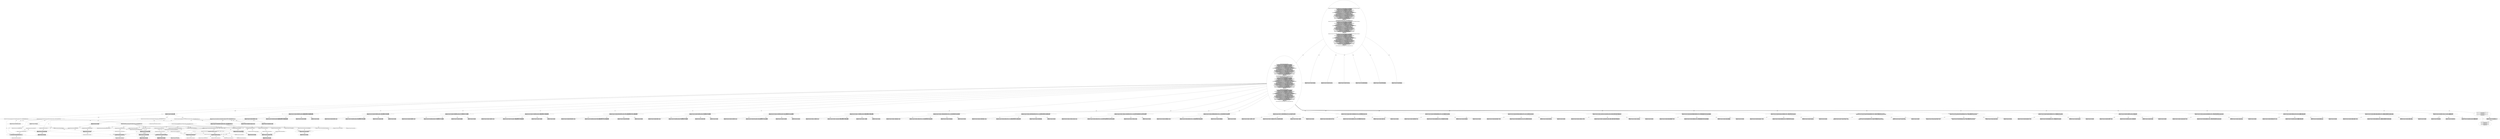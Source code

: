 digraph "Pattern" {
0 [label="Configuration#?,Properties,PrintStream#41:INSERT
Configuration#?,Properties,PrintStream#39:INSERT
Configuration#?,Properties,PrintStream#40:INSERT" shape=ellipse]
1 [label="Configuration#?,Properties,PrintStream#3:\{
    setParamPat(aProps.getProperty(PARAMETER_PATTERN_PROP, PARAMETER_PATTERN));
    setStaticPat(aProps.getProperty(STATIC_PATTERN_PROP, STATIC_PATTERN));
    setStaticFinalPat(aProps.getProperty(CONST_PATTERN_PROP, CONST_PATTERN));
    setMemberPat(aProps.getProperty(MEMBER_PATTERN_PROP, MEMBER_PATTERN));
    setPublicMemberPat(aProps.getProperty(PUBLIC_MEMBER_PATTERN_PROP, PUBLIC_MEMBER_PATTERN));
    setTypePat(aProps.getProperty(TYPE_PATTERN_PROP, TYPE_PATTERN));
    setLocalVarPat(aProps.getProperty(LOCAL_VAR_PATTERN_PROP, LOCAL_VAR_PATTERN));
    setMethodPat(aProps.getProperty(METHOD_PATTERN_PROP, METHOD_PATTERN));
    setMaxLineLength(getIntProperty(aProps, aLog, MAX_LINE_LENGTH_PROP, MAX_LINE_LENGTH));
    setMaxMethodLength(getIntProperty(aProps, aLog, MAX_METHOD_LENGTH_PROP, MAX_METHOD_LENGTH));
    setMaxConstructorLength(getIntProperty(aProps, aLog, MAX_CONSTRUCTOR_LENGTH_PROP, MAX_CONSTRUCTOR_LENGTH));
    setMaxFileLength(getIntProperty(aProps, aLog, MAX_FILE_LENGTH_PROP, MAX_FILE_LENGTH));
    setAllowTabs(getBooleanProperty(aProps, ALLOW_TABS_PROP, mAllowTabs));
    setAllowProtected(getBooleanProperty(aProps, ALLOW_PROTECTED_PROP, mAllowProtected));
    setAllowPackage(getBooleanProperty(aProps, ALLOW_PACKAGE_PROP, mAllowPackage));
    setAllowNoAuthor(getBooleanProperty(aProps, ALLOW_NO_AUTHOR_PROP, mAllowNoAuthor));
    setJavadocScope(Scope.getInstance(aProps.getProperty(JAVADOC_CHECKSCOPE_PROP, PRIVATE.getName())));
    setRequirePackageHtml(getBooleanProperty(aProps, REQUIRE_PACKAGE_HTML_PROP, mRequirePackageHtml));
    setIgnoreImports(getBooleanProperty(aProps, IGNORE_IMPORTS_PROP, mIgnoreImports));
    setIgnoreWhitespace(getBooleanProperty(aProps, IGNORE_WHITESPACE_PROP, mIgnoreWhitespace));
    setIgnoreCastWhitespace(getBooleanProperty(aProps, IGNORE_CAST_WHITESPACE_PROP, mIgnoreCastWhitespace));
    setIgnoreBraces(getBooleanProperty(aProps, IGNORE_BRACES_PROP, mIgnoreBraces));
    setCacheFile(aProps.getProperty(CACHE_FILE_PROP));
    setIgnoreImportLength(getBooleanProperty(aProps, IGNORE_IMPORT_LENGTH_PROP, mIgnoreImportLength));
    setHeaderIgnoreLines(aProps.getProperty(HEADER_IGNORE_LINE_PROP));
    setHeaderLinesRegexp(getBooleanProperty(aProps, HEADER_LINES_REGEXP_PROP, mHeaderLinesRegexp));
    final String fname = aProps.getProperty(HEADER_FILE_PROP);
    if (fname != null) \{
        setHeaderFile(fname);
    \}
    setLCurlyMethod(getLeftCurlyOptionProperty(aProps, LCURLY_METHOD_PROP, EOL, aLog));
    setLCurlyType(getLeftCurlyOptionProperty(aProps, LCURLY_TYPE_PROP, EOL, aLog));
\}
Configuration#?,Properties,PrintStream#3:\{
    setParamPat(aProps.getProperty(PARAMETER_PATTERN_PROP, PARAMETER_PATTERN));
    setStaticPat(aProps.getProperty(STATIC_PATTERN_PROP, STATIC_PATTERN));
    setStaticFinalPat(aProps.getProperty(CONST_PATTERN_PROP, CONST_PATTERN));
    setMemberPat(aProps.getProperty(MEMBER_PATTERN_PROP, MEMBER_PATTERN));
    setPublicMemberPat(aProps.getProperty(PUBLIC_MEMBER_PATTERN_PROP, PUBLIC_MEMBER_PATTERN));
    setTypePat(aProps.getProperty(TYPE_PATTERN_PROP, TYPE_PATTERN));
    setLocalVarPat(aProps.getProperty(LOCAL_VAR_PATTERN_PROP, LOCAL_VAR_PATTERN));
    setMethodPat(aProps.getProperty(METHOD_PATTERN_PROP, METHOD_PATTERN));
    setMaxLineLength(getIntProperty(aProps, aLog, MAX_LINE_LENGTH_PROP, MAX_LINE_LENGTH));
    setMaxMethodLength(getIntProperty(aProps, aLog, MAX_METHOD_LENGTH_PROP, MAX_METHOD_LENGTH));
    setMaxConstructorLength(getIntProperty(aProps, aLog, MAX_CONSTRUCTOR_LENGTH_PROP, MAX_CONSTRUCTOR_LENGTH));
    setMaxFileLength(getIntProperty(aProps, aLog, MAX_FILE_LENGTH_PROP, MAX_FILE_LENGTH));
    setAllowTabs(getBooleanProperty(aProps, ALLOW_TABS_PROP, mAllowTabs));
    setAllowProtected(getBooleanProperty(aProps, ALLOW_PROTECTED_PROP, mAllowProtected));
    setAllowPackage(getBooleanProperty(aProps, ALLOW_PACKAGE_PROP, mAllowPackage));
    setAllowNoAuthor(getBooleanProperty(aProps, ALLOW_NO_AUTHOR_PROP, mAllowNoAuthor));
    setJavadocScope(Scope.getInstance(aProps.getProperty(JAVADOC_CHECKSCOPE_PROP, PRIVATE.getName())));
    setRequirePackageHtml(getBooleanProperty(aProps, REQUIRE_PACKAGE_HTML_PROP, mRequirePackageHtml));
    setIgnoreImports(getBooleanProperty(aProps, IGNORE_IMPORTS_PROP, mIgnoreImports));
    setIgnoreWhitespace(getBooleanProperty(aProps, IGNORE_WHITESPACE_PROP, mIgnoreWhitespace));
    setIgnoreCastWhitespace(getBooleanProperty(aProps, IGNORE_CAST_WHITESPACE_PROP, mIgnoreCastWhitespace));
    setIgnoreBraces(getBooleanProperty(aProps, IGNORE_BRACES_PROP, mIgnoreBraces));
    setCacheFile(aProps.getProperty(CACHE_FILE_PROP));
    setIgnoreImportLength(getBooleanProperty(aProps, IGNORE_IMPORT_LENGTH_PROP, mIgnoreImportLength));
    setHeaderIgnoreLines(aProps.getProperty(HEADER_IGNORE_LINE_PROP));
    setHeaderLinesRegexp(getBooleanProperty(aProps, HEADER_LINES_REGEXP_PROP, mHeaderLinesRegexp));
    final String fname = aProps.getProperty(HEADER_FILE_PROP);
    if (fname != null) \{
        setHeaderFile(fname);
    \}
\}
Configuration#?,Properties,PrintStream#3:\{
    setParamPat(aProps.getProperty(PARAMETER_PATTERN_PROP, PARAMETER_PATTERN));
    setStaticPat(aProps.getProperty(STATIC_PATTERN_PROP, STATIC_PATTERN));
    setStaticFinalPat(aProps.getProperty(CONST_PATTERN_PROP, CONST_PATTERN));
    setMemberPat(aProps.getProperty(MEMBER_PATTERN_PROP, MEMBER_PATTERN));
    setPublicMemberPat(aProps.getProperty(PUBLIC_MEMBER_PATTERN_PROP, PUBLIC_MEMBER_PATTERN));
    setTypePat(aProps.getProperty(TYPE_PATTERN_PROP, TYPE_PATTERN));
    setLocalVarPat(aProps.getProperty(LOCAL_VAR_PATTERN_PROP, LOCAL_VAR_PATTERN));
    setMethodPat(aProps.getProperty(METHOD_PATTERN_PROP, METHOD_PATTERN));
    setMaxLineLength(getIntProperty(aProps, aLog, MAX_LINE_LENGTH_PROP, MAX_LINE_LENGTH));
    setMaxMethodLength(getIntProperty(aProps, aLog, MAX_METHOD_LENGTH_PROP, MAX_METHOD_LENGTH));
    setMaxConstructorLength(getIntProperty(aProps, aLog, MAX_CONSTRUCTOR_LENGTH_PROP, MAX_CONSTRUCTOR_LENGTH));
    setMaxFileLength(getIntProperty(aProps, aLog, MAX_FILE_LENGTH_PROP, MAX_FILE_LENGTH));
    setAllowTabs(getBooleanProperty(aProps, ALLOW_TABS_PROP, mAllowTabs));
    setAllowProtected(getBooleanProperty(aProps, ALLOW_PROTECTED_PROP, mAllowProtected));
    setAllowPackage(getBooleanProperty(aProps, ALLOW_PACKAGE_PROP, mAllowPackage));
    setAllowNoAuthor(getBooleanProperty(aProps, ALLOW_NO_AUTHOR_PROP, mAllowNoAuthor));
    setJavadocScope(Scope.getInstance(aProps.getProperty(JAVADOC_CHECKSCOPE_PROP, PRIVATE.getName())));
    setRequirePackageHtml(getBooleanProperty(aProps, REQUIRE_PACKAGE_HTML_PROP, mRequirePackageHtml));
    setIgnoreImports(getBooleanProperty(aProps, IGNORE_IMPORTS_PROP, mIgnoreImports));
    setIgnoreWhitespace(getBooleanProperty(aProps, IGNORE_WHITESPACE_PROP, mIgnoreWhitespace));
    setIgnoreCastWhitespace(getBooleanProperty(aProps, IGNORE_CAST_WHITESPACE_PROP, mIgnoreCastWhitespace));
    setIgnoreBraces(getBooleanProperty(aProps, IGNORE_BRACES_PROP, mIgnoreBraces));
    setCacheFile(aProps.getProperty(CACHE_FILE_PROP));
    setIgnoreImportLength(getBooleanProperty(aProps, IGNORE_IMPORT_LENGTH_PROP, mIgnoreImportLength));
    setHeaderIgnoreLines(aProps.getProperty(HEADER_IGNORE_LINE_PROP));
    setHeaderLinesRegexp(getBooleanProperty(aProps, HEADER_LINES_REGEXP_PROP, mHeaderLinesRegexp));
    final String fname = aProps.getProperty(HEADER_FILE_PROP);
    if (fname != null) \{
        setHeaderFile(fname);
    \}
    setLCurlyMethod(getLeftCurlyOptionProperty(aProps, LCURLY_METHOD_PROP, EOL, aLog));
\}" shape=ellipse]
2 [label="Configuration#?,Properties,PrintStream#2:public  Configuration(Properties aProps, PrintStream aLog) throws RESyntaxException, FileNotFoundException, IOException \{
    setParamPat(aProps.getProperty(PARAMETER_PATTERN_PROP, PARAMETER_PATTERN));
    setStaticPat(aProps.getProperty(STATIC_PATTERN_PROP, STATIC_PATTERN));
    setStaticFinalPat(aProps.getProperty(CONST_PATTERN_PROP, CONST_PATTERN));
    setMemberPat(aProps.getProperty(MEMBER_PATTERN_PROP, MEMBER_PATTERN));
    setPublicMemberPat(aProps.getProperty(PUBLIC_MEMBER_PATTERN_PROP, PUBLIC_MEMBER_PATTERN));
    setTypePat(aProps.getProperty(TYPE_PATTERN_PROP, TYPE_PATTERN));
    setLocalVarPat(aProps.getProperty(LOCAL_VAR_PATTERN_PROP, LOCAL_VAR_PATTERN));
    setMethodPat(aProps.getProperty(METHOD_PATTERN_PROP, METHOD_PATTERN));
    setMaxLineLength(getIntProperty(aProps, aLog, MAX_LINE_LENGTH_PROP, MAX_LINE_LENGTH));
    setMaxMethodLength(getIntProperty(aProps, aLog, MAX_METHOD_LENGTH_PROP, MAX_METHOD_LENGTH));
    setMaxConstructorLength(getIntProperty(aProps, aLog, MAX_CONSTRUCTOR_LENGTH_PROP, MAX_CONSTRUCTOR_LENGTH));
    setMaxFileLength(getIntProperty(aProps, aLog, MAX_FILE_LENGTH_PROP, MAX_FILE_LENGTH));
    setAllowTabs(getBooleanProperty(aProps, ALLOW_TABS_PROP, mAllowTabs));
    setAllowProtected(getBooleanProperty(aProps, ALLOW_PROTECTED_PROP, mAllowProtected));
    setAllowPackage(getBooleanProperty(aProps, ALLOW_PACKAGE_PROP, mAllowPackage));
    setAllowNoAuthor(getBooleanProperty(aProps, ALLOW_NO_AUTHOR_PROP, mAllowNoAuthor));
    setJavadocScope(Scope.getInstance(aProps.getProperty(JAVADOC_CHECKSCOPE_PROP, PRIVATE.getName())));
    setRequirePackageHtml(getBooleanProperty(aProps, REQUIRE_PACKAGE_HTML_PROP, mRequirePackageHtml));
    setIgnoreImports(getBooleanProperty(aProps, IGNORE_IMPORTS_PROP, mIgnoreImports));
    setIgnoreWhitespace(getBooleanProperty(aProps, IGNORE_WHITESPACE_PROP, mIgnoreWhitespace));
    setIgnoreCastWhitespace(getBooleanProperty(aProps, IGNORE_CAST_WHITESPACE_PROP, mIgnoreCastWhitespace));
    setIgnoreBraces(getBooleanProperty(aProps, IGNORE_BRACES_PROP, mIgnoreBraces));
    setCacheFile(aProps.getProperty(CACHE_FILE_PROP));
    setIgnoreImportLength(getBooleanProperty(aProps, IGNORE_IMPORT_LENGTH_PROP, mIgnoreImportLength));
    setHeaderIgnoreLines(aProps.getProperty(HEADER_IGNORE_LINE_PROP));
    setHeaderLinesRegexp(getBooleanProperty(aProps, HEADER_LINES_REGEXP_PROP, mHeaderLinesRegexp));
    final String fname = aProps.getProperty(HEADER_FILE_PROP);
    if (fname != null) \{
        setHeaderFile(fname);
    \}
    setLCurlyMethod(getLeftCurlyOptionProperty(aProps, LCURLY_METHOD_PROP, EOL, aLog));
    setLCurlyType(getLeftCurlyOptionProperty(aProps, LCURLY_TYPE_PROP, EOL, aLog));
\}
Configuration#?,Properties,PrintStream#2:public  Configuration(Properties aProps, PrintStream aLog) throws RESyntaxException, FileNotFoundException, IOException \{
    setParamPat(aProps.getProperty(PARAMETER_PATTERN_PROP, PARAMETER_PATTERN));
    setStaticPat(aProps.getProperty(STATIC_PATTERN_PROP, STATIC_PATTERN));
    setStaticFinalPat(aProps.getProperty(CONST_PATTERN_PROP, CONST_PATTERN));
    setMemberPat(aProps.getProperty(MEMBER_PATTERN_PROP, MEMBER_PATTERN));
    setPublicMemberPat(aProps.getProperty(PUBLIC_MEMBER_PATTERN_PROP, PUBLIC_MEMBER_PATTERN));
    setTypePat(aProps.getProperty(TYPE_PATTERN_PROP, TYPE_PATTERN));
    setLocalVarPat(aProps.getProperty(LOCAL_VAR_PATTERN_PROP, LOCAL_VAR_PATTERN));
    setMethodPat(aProps.getProperty(METHOD_PATTERN_PROP, METHOD_PATTERN));
    setMaxLineLength(getIntProperty(aProps, aLog, MAX_LINE_LENGTH_PROP, MAX_LINE_LENGTH));
    setMaxMethodLength(getIntProperty(aProps, aLog, MAX_METHOD_LENGTH_PROP, MAX_METHOD_LENGTH));
    setMaxConstructorLength(getIntProperty(aProps, aLog, MAX_CONSTRUCTOR_LENGTH_PROP, MAX_CONSTRUCTOR_LENGTH));
    setMaxFileLength(getIntProperty(aProps, aLog, MAX_FILE_LENGTH_PROP, MAX_FILE_LENGTH));
    setAllowTabs(getBooleanProperty(aProps, ALLOW_TABS_PROP, mAllowTabs));
    setAllowProtected(getBooleanProperty(aProps, ALLOW_PROTECTED_PROP, mAllowProtected));
    setAllowPackage(getBooleanProperty(aProps, ALLOW_PACKAGE_PROP, mAllowPackage));
    setAllowNoAuthor(getBooleanProperty(aProps, ALLOW_NO_AUTHOR_PROP, mAllowNoAuthor));
    setJavadocScope(Scope.getInstance(aProps.getProperty(JAVADOC_CHECKSCOPE_PROP, PRIVATE.getName())));
    setRequirePackageHtml(getBooleanProperty(aProps, REQUIRE_PACKAGE_HTML_PROP, mRequirePackageHtml));
    setIgnoreImports(getBooleanProperty(aProps, IGNORE_IMPORTS_PROP, mIgnoreImports));
    setIgnoreWhitespace(getBooleanProperty(aProps, IGNORE_WHITESPACE_PROP, mIgnoreWhitespace));
    setIgnoreCastWhitespace(getBooleanProperty(aProps, IGNORE_CAST_WHITESPACE_PROP, mIgnoreCastWhitespace));
    setIgnoreBraces(getBooleanProperty(aProps, IGNORE_BRACES_PROP, mIgnoreBraces));
    setCacheFile(aProps.getProperty(CACHE_FILE_PROP));
    setIgnoreImportLength(getBooleanProperty(aProps, IGNORE_IMPORT_LENGTH_PROP, mIgnoreImportLength));
    setHeaderIgnoreLines(aProps.getProperty(HEADER_IGNORE_LINE_PROP));
    setHeaderLinesRegexp(getBooleanProperty(aProps, HEADER_LINES_REGEXP_PROP, mHeaderLinesRegexp));
    final String fname = aProps.getProperty(HEADER_FILE_PROP);
    if (fname != null) \{
        setHeaderFile(fname);
    \}
\}
Configuration#?,Properties,PrintStream#2:public  Configuration(Properties aProps, PrintStream aLog) throws RESyntaxException, FileNotFoundException, IOException \{
    setParamPat(aProps.getProperty(PARAMETER_PATTERN_PROP, PARAMETER_PATTERN));
    setStaticPat(aProps.getProperty(STATIC_PATTERN_PROP, STATIC_PATTERN));
    setStaticFinalPat(aProps.getProperty(CONST_PATTERN_PROP, CONST_PATTERN));
    setMemberPat(aProps.getProperty(MEMBER_PATTERN_PROP, MEMBER_PATTERN));
    setPublicMemberPat(aProps.getProperty(PUBLIC_MEMBER_PATTERN_PROP, PUBLIC_MEMBER_PATTERN));
    setTypePat(aProps.getProperty(TYPE_PATTERN_PROP, TYPE_PATTERN));
    setLocalVarPat(aProps.getProperty(LOCAL_VAR_PATTERN_PROP, LOCAL_VAR_PATTERN));
    setMethodPat(aProps.getProperty(METHOD_PATTERN_PROP, METHOD_PATTERN));
    setMaxLineLength(getIntProperty(aProps, aLog, MAX_LINE_LENGTH_PROP, MAX_LINE_LENGTH));
    setMaxMethodLength(getIntProperty(aProps, aLog, MAX_METHOD_LENGTH_PROP, MAX_METHOD_LENGTH));
    setMaxConstructorLength(getIntProperty(aProps, aLog, MAX_CONSTRUCTOR_LENGTH_PROP, MAX_CONSTRUCTOR_LENGTH));
    setMaxFileLength(getIntProperty(aProps, aLog, MAX_FILE_LENGTH_PROP, MAX_FILE_LENGTH));
    setAllowTabs(getBooleanProperty(aProps, ALLOW_TABS_PROP, mAllowTabs));
    setAllowProtected(getBooleanProperty(aProps, ALLOW_PROTECTED_PROP, mAllowProtected));
    setAllowPackage(getBooleanProperty(aProps, ALLOW_PACKAGE_PROP, mAllowPackage));
    setAllowNoAuthor(getBooleanProperty(aProps, ALLOW_NO_AUTHOR_PROP, mAllowNoAuthor));
    setJavadocScope(Scope.getInstance(aProps.getProperty(JAVADOC_CHECKSCOPE_PROP, PRIVATE.getName())));
    setRequirePackageHtml(getBooleanProperty(aProps, REQUIRE_PACKAGE_HTML_PROP, mRequirePackageHtml));
    setIgnoreImports(getBooleanProperty(aProps, IGNORE_IMPORTS_PROP, mIgnoreImports));
    setIgnoreWhitespace(getBooleanProperty(aProps, IGNORE_WHITESPACE_PROP, mIgnoreWhitespace));
    setIgnoreCastWhitespace(getBooleanProperty(aProps, IGNORE_CAST_WHITESPACE_PROP, mIgnoreCastWhitespace));
    setIgnoreBraces(getBooleanProperty(aProps, IGNORE_BRACES_PROP, mIgnoreBraces));
    setCacheFile(aProps.getProperty(CACHE_FILE_PROP));
    setIgnoreImportLength(getBooleanProperty(aProps, IGNORE_IMPORT_LENGTH_PROP, mIgnoreImportLength));
    setHeaderIgnoreLines(aProps.getProperty(HEADER_IGNORE_LINE_PROP));
    setHeaderLinesRegexp(getBooleanProperty(aProps, HEADER_LINES_REGEXP_PROP, mHeaderLinesRegexp));
    final String fname = aProps.getProperty(HEADER_FILE_PROP);
    if (fname != null) \{
        setHeaderFile(fname);
    \}
    setLCurlyMethod(getLeftCurlyOptionProperty(aProps, LCURLY_METHOD_PROP, EOL, aLog));
\}" shape=ellipse]
3 [label="Configuration#?,Properties,PrintStream#2:Configuration
Configuration#?,Properties,PrintStream#2:Configuration
Configuration#?,Properties,PrintStream#2:Configuration" shape=ellipse]
4 [label="Configuration#?,Properties,PrintStream#2:Properties aProps
Configuration#?,Properties,PrintStream#2:Properties aProps
Configuration#?,Properties,PrintStream#2:Properties aProps" shape=ellipse]
5 [label="Configuration#?,Properties,PrintStream#2:PrintStream aLog
Configuration#?,Properties,PrintStream#2:PrintStream aLog
Configuration#?,Properties,PrintStream#2:PrintStream aLog" shape=ellipse]
6 [label="Configuration#?,Properties,PrintStream#3:RESyntaxException
Configuration#?,Properties,PrintStream#3:RESyntaxException
Configuration#?,Properties,PrintStream#3:RESyntaxException" shape=ellipse]
7 [label="Configuration#?,Properties,PrintStream#3:FileNotFoundException
Configuration#?,Properties,PrintStream#3:FileNotFoundException
Configuration#?,Properties,PrintStream#3:FileNotFoundException" shape=ellipse]
8 [label="Configuration#?,Properties,PrintStream#3:IOException
Configuration#?,Properties,PrintStream#3:IOException
Configuration#?,Properties,PrintStream#3:IOException" shape=ellipse]
9 [label="Configuration#?,Properties,PrintStream#4:setParamPat(aProps.getProperty(PARAMETER_PATTERN_PROP, PARAMETER_PATTERN))
Configuration#?,Properties,PrintStream#4:setParamPat(aProps.getProperty(PARAMETER_PATTERN_PROP, PARAMETER_PATTERN))
Configuration#?,Properties,PrintStream#4:setParamPat(aProps.getProperty(PARAMETER_PATTERN_PROP, PARAMETER_PATTERN))" shape=ellipse]
10 [label="Configuration#?,Properties,PrintStream#4:setParamPat
Configuration#?,Properties,PrintStream#4:setParamPat
Configuration#?,Properties,PrintStream#4:setParamPat" shape=ellipse]
11 [label="Configuration#?,Properties,PrintStream#4:
Configuration#?,Properties,PrintStream#4:
Configuration#?,Properties,PrintStream#4:" shape=ellipse]
12 [label="Configuration#?,Properties,PrintStream#4:setParamPat(<unknown>)
Configuration#?,Properties,PrintStream#4:setParamPat(<unknown>)
Configuration#?,Properties,PrintStream#4:setParamPat(<unknown>)" shape=ellipse]
13 [label="Configuration#?,Properties,PrintStream#4:aProps.getProperty(PARAMETER_PATTERN_PROP, PARAMETER_PATTERN)
Configuration#?,Properties,PrintStream#4:aProps.getProperty(PARAMETER_PATTERN_PROP, PARAMETER_PATTERN)
Configuration#?,Properties,PrintStream#4:aProps.getProperty(PARAMETER_PATTERN_PROP, PARAMETER_PATTERN)" shape=ellipse]
14 [label="Configuration#?,Properties,PrintStream#5:setStaticPat(aProps.getProperty(STATIC_PATTERN_PROP, STATIC_PATTERN))
Configuration#?,Properties,PrintStream#5:setStaticPat(aProps.getProperty(STATIC_PATTERN_PROP, STATIC_PATTERN))
Configuration#?,Properties,PrintStream#5:setStaticPat(aProps.getProperty(STATIC_PATTERN_PROP, STATIC_PATTERN))" shape=ellipse]
15 [label="Configuration#?,Properties,PrintStream#5:setStaticPat
Configuration#?,Properties,PrintStream#5:setStaticPat
Configuration#?,Properties,PrintStream#5:setStaticPat" shape=ellipse]
16 [label="Configuration#?,Properties,PrintStream#5:
Configuration#?,Properties,PrintStream#5:
Configuration#?,Properties,PrintStream#5:" shape=ellipse]
17 [label="Configuration#?,Properties,PrintStream#5:setStaticPat(<unknown>)
Configuration#?,Properties,PrintStream#5:setStaticPat(<unknown>)
Configuration#?,Properties,PrintStream#5:setStaticPat(<unknown>)" shape=ellipse]
18 [label="Configuration#?,Properties,PrintStream#5:aProps.getProperty(STATIC_PATTERN_PROP, STATIC_PATTERN)
Configuration#?,Properties,PrintStream#5:aProps.getProperty(STATIC_PATTERN_PROP, STATIC_PATTERN)
Configuration#?,Properties,PrintStream#5:aProps.getProperty(STATIC_PATTERN_PROP, STATIC_PATTERN)" shape=ellipse]
19 [label="Configuration#?,Properties,PrintStream#6:setStaticFinalPat(aProps.getProperty(CONST_PATTERN_PROP, CONST_PATTERN))
Configuration#?,Properties,PrintStream#6:setStaticFinalPat(aProps.getProperty(CONST_PATTERN_PROP, CONST_PATTERN))
Configuration#?,Properties,PrintStream#6:setStaticFinalPat(aProps.getProperty(CONST_PATTERN_PROP, CONST_PATTERN))" shape=ellipse]
20 [label="Configuration#?,Properties,PrintStream#6:setStaticFinalPat
Configuration#?,Properties,PrintStream#6:setStaticFinalPat
Configuration#?,Properties,PrintStream#6:setStaticFinalPat" shape=ellipse]
21 [label="Configuration#?,Properties,PrintStream#6:
Configuration#?,Properties,PrintStream#6:
Configuration#?,Properties,PrintStream#6:" shape=ellipse]
22 [label="Configuration#?,Properties,PrintStream#6:setStaticFinalPat(<unknown>)
Configuration#?,Properties,PrintStream#6:setStaticFinalPat(<unknown>)
Configuration#?,Properties,PrintStream#6:setStaticFinalPat(<unknown>)" shape=ellipse]
23 [label="Configuration#?,Properties,PrintStream#6:aProps.getProperty(CONST_PATTERN_PROP, CONST_PATTERN)
Configuration#?,Properties,PrintStream#6:aProps.getProperty(CONST_PATTERN_PROP, CONST_PATTERN)
Configuration#?,Properties,PrintStream#6:aProps.getProperty(CONST_PATTERN_PROP, CONST_PATTERN)" shape=ellipse]
24 [label="Configuration#?,Properties,PrintStream#7:setMemberPat(aProps.getProperty(MEMBER_PATTERN_PROP, MEMBER_PATTERN))
Configuration#?,Properties,PrintStream#7:setMemberPat(aProps.getProperty(MEMBER_PATTERN_PROP, MEMBER_PATTERN))
Configuration#?,Properties,PrintStream#7:setMemberPat(aProps.getProperty(MEMBER_PATTERN_PROP, MEMBER_PATTERN))" shape=ellipse]
25 [label="Configuration#?,Properties,PrintStream#7:setMemberPat
Configuration#?,Properties,PrintStream#7:setMemberPat
Configuration#?,Properties,PrintStream#7:setMemberPat" shape=ellipse]
26 [label="Configuration#?,Properties,PrintStream#7:
Configuration#?,Properties,PrintStream#7:
Configuration#?,Properties,PrintStream#7:" shape=ellipse]
27 [label="Configuration#?,Properties,PrintStream#7:setMemberPat(<unknown>)
Configuration#?,Properties,PrintStream#7:setMemberPat(<unknown>)
Configuration#?,Properties,PrintStream#7:setMemberPat(<unknown>)" shape=ellipse]
28 [label="Configuration#?,Properties,PrintStream#7:aProps.getProperty(MEMBER_PATTERN_PROP, MEMBER_PATTERN)
Configuration#?,Properties,PrintStream#7:aProps.getProperty(MEMBER_PATTERN_PROP, MEMBER_PATTERN)
Configuration#?,Properties,PrintStream#7:aProps.getProperty(MEMBER_PATTERN_PROP, MEMBER_PATTERN)" shape=ellipse]
29 [label="Configuration#?,Properties,PrintStream#8:setPublicMemberPat(aProps.getProperty(PUBLIC_MEMBER_PATTERN_PROP, PUBLIC_MEMBER_PATTERN))
Configuration#?,Properties,PrintStream#8:setPublicMemberPat(aProps.getProperty(PUBLIC_MEMBER_PATTERN_PROP, PUBLIC_MEMBER_PATTERN))
Configuration#?,Properties,PrintStream#8:setPublicMemberPat(aProps.getProperty(PUBLIC_MEMBER_PATTERN_PROP, PUBLIC_MEMBER_PATTERN))" shape=ellipse]
30 [label="Configuration#?,Properties,PrintStream#8:setPublicMemberPat
Configuration#?,Properties,PrintStream#8:setPublicMemberPat
Configuration#?,Properties,PrintStream#8:setPublicMemberPat" shape=ellipse]
31 [label="Configuration#?,Properties,PrintStream#8:
Configuration#?,Properties,PrintStream#8:
Configuration#?,Properties,PrintStream#8:" shape=ellipse]
32 [label="Configuration#?,Properties,PrintStream#8:setPublicMemberPat(<unknown>)
Configuration#?,Properties,PrintStream#8:setPublicMemberPat(<unknown>)
Configuration#?,Properties,PrintStream#8:setPublicMemberPat(<unknown>)" shape=ellipse]
33 [label="Configuration#?,Properties,PrintStream#8:aProps.getProperty(PUBLIC_MEMBER_PATTERN_PROP, PUBLIC_MEMBER_PATTERN)
Configuration#?,Properties,PrintStream#8:aProps.getProperty(PUBLIC_MEMBER_PATTERN_PROP, PUBLIC_MEMBER_PATTERN)
Configuration#?,Properties,PrintStream#8:aProps.getProperty(PUBLIC_MEMBER_PATTERN_PROP, PUBLIC_MEMBER_PATTERN)" shape=ellipse]
34 [label="Configuration#?,Properties,PrintStream#9:setTypePat(aProps.getProperty(TYPE_PATTERN_PROP, TYPE_PATTERN))
Configuration#?,Properties,PrintStream#9:setTypePat(aProps.getProperty(TYPE_PATTERN_PROP, TYPE_PATTERN))
Configuration#?,Properties,PrintStream#9:setTypePat(aProps.getProperty(TYPE_PATTERN_PROP, TYPE_PATTERN))" shape=ellipse]
35 [label="Configuration#?,Properties,PrintStream#9:setTypePat
Configuration#?,Properties,PrintStream#9:setTypePat
Configuration#?,Properties,PrintStream#9:setTypePat" shape=ellipse]
36 [label="Configuration#?,Properties,PrintStream#9:
Configuration#?,Properties,PrintStream#9:
Configuration#?,Properties,PrintStream#9:" shape=ellipse]
37 [label="Configuration#?,Properties,PrintStream#9:setTypePat(<unknown>)
Configuration#?,Properties,PrintStream#9:setTypePat(<unknown>)
Configuration#?,Properties,PrintStream#9:setTypePat(<unknown>)" shape=ellipse]
38 [label="Configuration#?,Properties,PrintStream#9:aProps.getProperty(TYPE_PATTERN_PROP, TYPE_PATTERN)
Configuration#?,Properties,PrintStream#9:aProps.getProperty(TYPE_PATTERN_PROP, TYPE_PATTERN)
Configuration#?,Properties,PrintStream#9:aProps.getProperty(TYPE_PATTERN_PROP, TYPE_PATTERN)" shape=ellipse]
39 [label="Configuration#?,Properties,PrintStream#10:setLocalVarPat(aProps.getProperty(LOCAL_VAR_PATTERN_PROP, LOCAL_VAR_PATTERN))
Configuration#?,Properties,PrintStream#10:setLocalVarPat(aProps.getProperty(LOCAL_VAR_PATTERN_PROP, LOCAL_VAR_PATTERN))
Configuration#?,Properties,PrintStream#10:setLocalVarPat(aProps.getProperty(LOCAL_VAR_PATTERN_PROP, LOCAL_VAR_PATTERN))" shape=ellipse]
40 [label="Configuration#?,Properties,PrintStream#10:setLocalVarPat
Configuration#?,Properties,PrintStream#10:setLocalVarPat
Configuration#?,Properties,PrintStream#10:setLocalVarPat" shape=ellipse]
41 [label="Configuration#?,Properties,PrintStream#10:
Configuration#?,Properties,PrintStream#10:
Configuration#?,Properties,PrintStream#10:" shape=ellipse]
42 [label="Configuration#?,Properties,PrintStream#10:setLocalVarPat(<unknown>)
Configuration#?,Properties,PrintStream#10:setLocalVarPat(<unknown>)
Configuration#?,Properties,PrintStream#10:setLocalVarPat(<unknown>)" shape=ellipse]
43 [label="Configuration#?,Properties,PrintStream#10:aProps.getProperty(LOCAL_VAR_PATTERN_PROP, LOCAL_VAR_PATTERN)
Configuration#?,Properties,PrintStream#10:aProps.getProperty(LOCAL_VAR_PATTERN_PROP, LOCAL_VAR_PATTERN)
Configuration#?,Properties,PrintStream#10:aProps.getProperty(LOCAL_VAR_PATTERN_PROP, LOCAL_VAR_PATTERN)" shape=ellipse]
44 [label="Configuration#?,Properties,PrintStream#11:setMethodPat(aProps.getProperty(METHOD_PATTERN_PROP, METHOD_PATTERN))
Configuration#?,Properties,PrintStream#11:setMethodPat(aProps.getProperty(METHOD_PATTERN_PROP, METHOD_PATTERN))
Configuration#?,Properties,PrintStream#11:setMethodPat(aProps.getProperty(METHOD_PATTERN_PROP, METHOD_PATTERN))" shape=ellipse]
45 [label="Configuration#?,Properties,PrintStream#11:setMethodPat
Configuration#?,Properties,PrintStream#11:setMethodPat
Configuration#?,Properties,PrintStream#11:setMethodPat" shape=ellipse]
46 [label="Configuration#?,Properties,PrintStream#11:
Configuration#?,Properties,PrintStream#11:
Configuration#?,Properties,PrintStream#11:" shape=ellipse]
47 [label="Configuration#?,Properties,PrintStream#11:setMethodPat(<unknown>)
Configuration#?,Properties,PrintStream#11:setMethodPat(<unknown>)
Configuration#?,Properties,PrintStream#11:setMethodPat(<unknown>)" shape=ellipse]
48 [label="Configuration#?,Properties,PrintStream#11:aProps.getProperty(METHOD_PATTERN_PROP, METHOD_PATTERN)
Configuration#?,Properties,PrintStream#11:aProps.getProperty(METHOD_PATTERN_PROP, METHOD_PATTERN)
Configuration#?,Properties,PrintStream#11:aProps.getProperty(METHOD_PATTERN_PROP, METHOD_PATTERN)" shape=ellipse]
49 [label="Configuration#?,Properties,PrintStream#12:setMaxLineLength(getIntProperty(aProps, aLog, MAX_LINE_LENGTH_PROP, MAX_LINE_LENGTH))
Configuration#?,Properties,PrintStream#12:setMaxLineLength(getIntProperty(aProps, aLog, MAX_LINE_LENGTH_PROP, MAX_LINE_LENGTH))
Configuration#?,Properties,PrintStream#12:setMaxLineLength(getIntProperty(aProps, aLog, MAX_LINE_LENGTH_PROP, MAX_LINE_LENGTH))" shape=ellipse]
50 [label="Configuration#?,Properties,PrintStream#12:setMaxLineLength
Configuration#?,Properties,PrintStream#12:setMaxLineLength
Configuration#?,Properties,PrintStream#12:setMaxLineLength" shape=ellipse]
51 [label="Configuration#?,Properties,PrintStream#12:
Configuration#?,Properties,PrintStream#12:
Configuration#?,Properties,PrintStream#12:" shape=ellipse]
52 [label="Configuration#?,Properties,PrintStream#12:setMaxLineLength(<unknown>)
Configuration#?,Properties,PrintStream#12:setMaxLineLength(<unknown>)
Configuration#?,Properties,PrintStream#12:setMaxLineLength(<unknown>)" shape=ellipse]
53 [label="Configuration#?,Properties,PrintStream#12:getIntProperty(aProps, aLog, MAX_LINE_LENGTH_PROP, MAX_LINE_LENGTH)
Configuration#?,Properties,PrintStream#12:getIntProperty(aProps, aLog, MAX_LINE_LENGTH_PROP, MAX_LINE_LENGTH)
Configuration#?,Properties,PrintStream#12:getIntProperty(aProps, aLog, MAX_LINE_LENGTH_PROP, MAX_LINE_LENGTH)" shape=ellipse]
54 [label="Configuration#?,Properties,PrintStream#13:setMaxMethodLength(getIntProperty(aProps, aLog, MAX_METHOD_LENGTH_PROP, MAX_METHOD_LENGTH))
Configuration#?,Properties,PrintStream#13:setMaxMethodLength(getIntProperty(aProps, aLog, MAX_METHOD_LENGTH_PROP, MAX_METHOD_LENGTH))
Configuration#?,Properties,PrintStream#13:setMaxMethodLength(getIntProperty(aProps, aLog, MAX_METHOD_LENGTH_PROP, MAX_METHOD_LENGTH))" shape=ellipse]
55 [label="Configuration#?,Properties,PrintStream#13:setMaxMethodLength
Configuration#?,Properties,PrintStream#13:setMaxMethodLength
Configuration#?,Properties,PrintStream#13:setMaxMethodLength" shape=ellipse]
56 [label="Configuration#?,Properties,PrintStream#13:
Configuration#?,Properties,PrintStream#13:
Configuration#?,Properties,PrintStream#13:" shape=ellipse]
57 [label="Configuration#?,Properties,PrintStream#13:setMaxMethodLength(<unknown>)
Configuration#?,Properties,PrintStream#13:setMaxMethodLength(<unknown>)
Configuration#?,Properties,PrintStream#13:setMaxMethodLength(<unknown>)" shape=ellipse]
58 [label="Configuration#?,Properties,PrintStream#13:getIntProperty(aProps, aLog, MAX_METHOD_LENGTH_PROP, MAX_METHOD_LENGTH)
Configuration#?,Properties,PrintStream#13:getIntProperty(aProps, aLog, MAX_METHOD_LENGTH_PROP, MAX_METHOD_LENGTH)
Configuration#?,Properties,PrintStream#13:getIntProperty(aProps, aLog, MAX_METHOD_LENGTH_PROP, MAX_METHOD_LENGTH)" shape=ellipse]
59 [label="Configuration#?,Properties,PrintStream#14:setMaxConstructorLength(getIntProperty(aProps, aLog, MAX_CONSTRUCTOR_LENGTH_PROP, MAX_CONSTRUCTOR_LENGTH))
Configuration#?,Properties,PrintStream#14:setMaxConstructorLength(getIntProperty(aProps, aLog, MAX_CONSTRUCTOR_LENGTH_PROP, MAX_CONSTRUCTOR_LENGTH))
Configuration#?,Properties,PrintStream#14:setMaxConstructorLength(getIntProperty(aProps, aLog, MAX_CONSTRUCTOR_LENGTH_PROP, MAX_CONSTRUCTOR_LENGTH))" shape=ellipse]
60 [label="Configuration#?,Properties,PrintStream#14:setMaxConstructorLength
Configuration#?,Properties,PrintStream#14:setMaxConstructorLength
Configuration#?,Properties,PrintStream#14:setMaxConstructorLength" shape=ellipse]
61 [label="Configuration#?,Properties,PrintStream#14:
Configuration#?,Properties,PrintStream#14:
Configuration#?,Properties,PrintStream#14:" shape=ellipse]
62 [label="Configuration#?,Properties,PrintStream#14:setMaxConstructorLength(<unknown>)
Configuration#?,Properties,PrintStream#14:setMaxConstructorLength(<unknown>)
Configuration#?,Properties,PrintStream#14:setMaxConstructorLength(<unknown>)" shape=ellipse]
63 [label="Configuration#?,Properties,PrintStream#15:getIntProperty(aProps, aLog, MAX_CONSTRUCTOR_LENGTH_PROP, MAX_CONSTRUCTOR_LENGTH)
Configuration#?,Properties,PrintStream#15:getIntProperty(aProps, aLog, MAX_CONSTRUCTOR_LENGTH_PROP, MAX_CONSTRUCTOR_LENGTH)
Configuration#?,Properties,PrintStream#15:getIntProperty(aProps, aLog, MAX_CONSTRUCTOR_LENGTH_PROP, MAX_CONSTRUCTOR_LENGTH)" shape=ellipse]
64 [label="Configuration#?,Properties,PrintStream#16:setMaxFileLength(getIntProperty(aProps, aLog, MAX_FILE_LENGTH_PROP, MAX_FILE_LENGTH))
Configuration#?,Properties,PrintStream#16:setMaxFileLength(getIntProperty(aProps, aLog, MAX_FILE_LENGTH_PROP, MAX_FILE_LENGTH))
Configuration#?,Properties,PrintStream#16:setMaxFileLength(getIntProperty(aProps, aLog, MAX_FILE_LENGTH_PROP, MAX_FILE_LENGTH))" shape=ellipse]
65 [label="Configuration#?,Properties,PrintStream#16:setMaxFileLength
Configuration#?,Properties,PrintStream#16:setMaxFileLength
Configuration#?,Properties,PrintStream#16:setMaxFileLength" shape=ellipse]
66 [label="Configuration#?,Properties,PrintStream#16:
Configuration#?,Properties,PrintStream#16:
Configuration#?,Properties,PrintStream#16:" shape=ellipse]
67 [label="Configuration#?,Properties,PrintStream#16:setMaxFileLength(<unknown>)
Configuration#?,Properties,PrintStream#16:setMaxFileLength(<unknown>)
Configuration#?,Properties,PrintStream#16:setMaxFileLength(<unknown>)" shape=ellipse]
68 [label="Configuration#?,Properties,PrintStream#16:getIntProperty(aProps, aLog, MAX_FILE_LENGTH_PROP, MAX_FILE_LENGTH)
Configuration#?,Properties,PrintStream#16:getIntProperty(aProps, aLog, MAX_FILE_LENGTH_PROP, MAX_FILE_LENGTH)
Configuration#?,Properties,PrintStream#16:getIntProperty(aProps, aLog, MAX_FILE_LENGTH_PROP, MAX_FILE_LENGTH)" shape=ellipse]
69 [label="Configuration#?,Properties,PrintStream#17:setAllowTabs(getBooleanProperty(aProps, ALLOW_TABS_PROP, mAllowTabs))
Configuration#?,Properties,PrintStream#17:setAllowTabs(getBooleanProperty(aProps, ALLOW_TABS_PROP, mAllowTabs))
Configuration#?,Properties,PrintStream#17:setAllowTabs(getBooleanProperty(aProps, ALLOW_TABS_PROP, mAllowTabs))" shape=ellipse]
70 [label="Configuration#?,Properties,PrintStream#17:setAllowTabs
Configuration#?,Properties,PrintStream#17:setAllowTabs
Configuration#?,Properties,PrintStream#17:setAllowTabs" shape=ellipse]
71 [label="Configuration#?,Properties,PrintStream#17:
Configuration#?,Properties,PrintStream#17:
Configuration#?,Properties,PrintStream#17:" shape=ellipse]
72 [label="Configuration#?,Properties,PrintStream#17:setAllowTabs(<unknown>)
Configuration#?,Properties,PrintStream#17:setAllowTabs(<unknown>)
Configuration#?,Properties,PrintStream#17:setAllowTabs(<unknown>)" shape=ellipse]
73 [label="Configuration#?,Properties,PrintStream#17:getBooleanProperty(aProps, ALLOW_TABS_PROP, mAllowTabs)
Configuration#?,Properties,PrintStream#17:getBooleanProperty(aProps, ALLOW_TABS_PROP, mAllowTabs)
Configuration#?,Properties,PrintStream#17:getBooleanProperty(aProps, ALLOW_TABS_PROP, mAllowTabs)" shape=ellipse]
74 [label="Configuration#?,Properties,PrintStream#18:setAllowProtected(getBooleanProperty(aProps, ALLOW_PROTECTED_PROP, mAllowProtected))
Configuration#?,Properties,PrintStream#18:setAllowProtected(getBooleanProperty(aProps, ALLOW_PROTECTED_PROP, mAllowProtected))
Configuration#?,Properties,PrintStream#18:setAllowProtected(getBooleanProperty(aProps, ALLOW_PROTECTED_PROP, mAllowProtected))" shape=ellipse]
75 [label="Configuration#?,Properties,PrintStream#18:setAllowProtected
Configuration#?,Properties,PrintStream#18:setAllowProtected
Configuration#?,Properties,PrintStream#18:setAllowProtected" shape=ellipse]
76 [label="Configuration#?,Properties,PrintStream#18:
Configuration#?,Properties,PrintStream#18:
Configuration#?,Properties,PrintStream#18:" shape=ellipse]
77 [label="Configuration#?,Properties,PrintStream#18:setAllowProtected(<unknown>)
Configuration#?,Properties,PrintStream#18:setAllowProtected(<unknown>)
Configuration#?,Properties,PrintStream#18:setAllowProtected(<unknown>)" shape=ellipse]
78 [label="Configuration#?,Properties,PrintStream#18:getBooleanProperty(aProps, ALLOW_PROTECTED_PROP, mAllowProtected)
Configuration#?,Properties,PrintStream#18:getBooleanProperty(aProps, ALLOW_PROTECTED_PROP, mAllowProtected)
Configuration#?,Properties,PrintStream#18:getBooleanProperty(aProps, ALLOW_PROTECTED_PROP, mAllowProtected)" shape=ellipse]
79 [label="Configuration#?,Properties,PrintStream#19:setAllowPackage(getBooleanProperty(aProps, ALLOW_PACKAGE_PROP, mAllowPackage))
Configuration#?,Properties,PrintStream#19:setAllowPackage(getBooleanProperty(aProps, ALLOW_PACKAGE_PROP, mAllowPackage))
Configuration#?,Properties,PrintStream#19:setAllowPackage(getBooleanProperty(aProps, ALLOW_PACKAGE_PROP, mAllowPackage))" shape=ellipse]
80 [label="Configuration#?,Properties,PrintStream#19:setAllowPackage
Configuration#?,Properties,PrintStream#19:setAllowPackage
Configuration#?,Properties,PrintStream#19:setAllowPackage" shape=ellipse]
81 [label="Configuration#?,Properties,PrintStream#19:
Configuration#?,Properties,PrintStream#19:
Configuration#?,Properties,PrintStream#19:" shape=ellipse]
82 [label="Configuration#?,Properties,PrintStream#19:setAllowPackage(<unknown>)
Configuration#?,Properties,PrintStream#19:setAllowPackage(<unknown>)
Configuration#?,Properties,PrintStream#19:setAllowPackage(<unknown>)" shape=ellipse]
83 [label="Configuration#?,Properties,PrintStream#19:getBooleanProperty(aProps, ALLOW_PACKAGE_PROP, mAllowPackage)
Configuration#?,Properties,PrintStream#19:getBooleanProperty(aProps, ALLOW_PACKAGE_PROP, mAllowPackage)
Configuration#?,Properties,PrintStream#19:getBooleanProperty(aProps, ALLOW_PACKAGE_PROP, mAllowPackage)" shape=ellipse]
84 [label="Configuration#?,Properties,PrintStream#20:setAllowNoAuthor(getBooleanProperty(aProps, ALLOW_NO_AUTHOR_PROP, mAllowNoAuthor))
Configuration#?,Properties,PrintStream#20:setAllowNoAuthor(getBooleanProperty(aProps, ALLOW_NO_AUTHOR_PROP, mAllowNoAuthor))
Configuration#?,Properties,PrintStream#20:setAllowNoAuthor(getBooleanProperty(aProps, ALLOW_NO_AUTHOR_PROP, mAllowNoAuthor))" shape=ellipse]
85 [label="Configuration#?,Properties,PrintStream#20:setAllowNoAuthor
Configuration#?,Properties,PrintStream#20:setAllowNoAuthor
Configuration#?,Properties,PrintStream#20:setAllowNoAuthor" shape=ellipse]
86 [label="Configuration#?,Properties,PrintStream#20:
Configuration#?,Properties,PrintStream#20:
Configuration#?,Properties,PrintStream#20:" shape=ellipse]
87 [label="Configuration#?,Properties,PrintStream#20:setAllowNoAuthor(<unknown>)
Configuration#?,Properties,PrintStream#20:setAllowNoAuthor(<unknown>)
Configuration#?,Properties,PrintStream#20:setAllowNoAuthor(<unknown>)" shape=ellipse]
88 [label="Configuration#?,Properties,PrintStream#20:getBooleanProperty(aProps, ALLOW_NO_AUTHOR_PROP, mAllowNoAuthor)
Configuration#?,Properties,PrintStream#20:getBooleanProperty(aProps, ALLOW_NO_AUTHOR_PROP, mAllowNoAuthor)
Configuration#?,Properties,PrintStream#20:getBooleanProperty(aProps, ALLOW_NO_AUTHOR_PROP, mAllowNoAuthor)" shape=ellipse]
89 [label="Configuration#?,Properties,PrintStream#21:setJavadocScope(Scope.getInstance(aProps.getProperty(JAVADOC_CHECKSCOPE_PROP, PRIVATE.getName())))
Configuration#?,Properties,PrintStream#21:setJavadocScope(Scope.getInstance(aProps.getProperty(JAVADOC_CHECKSCOPE_PROP, PRIVATE.getName())))
Configuration#?,Properties,PrintStream#21:setJavadocScope(Scope.getInstance(aProps.getProperty(JAVADOC_CHECKSCOPE_PROP, PRIVATE.getName())))" shape=ellipse]
90 [label="Configuration#?,Properties,PrintStream#21:setJavadocScope
Configuration#?,Properties,PrintStream#21:setJavadocScope
Configuration#?,Properties,PrintStream#21:setJavadocScope" shape=ellipse]
91 [label="Configuration#?,Properties,PrintStream#21:
Configuration#?,Properties,PrintStream#21:
Configuration#?,Properties,PrintStream#21:" shape=ellipse]
92 [label="Configuration#?,Properties,PrintStream#21:setJavadocScope(<unknown>)
Configuration#?,Properties,PrintStream#21:setJavadocScope(<unknown>)
Configuration#?,Properties,PrintStream#21:setJavadocScope(<unknown>)" shape=ellipse]
93 [label="Configuration#?,Properties,PrintStream#22:Scope.getInstance(aProps.getProperty(JAVADOC_CHECKSCOPE_PROP, PRIVATE.getName()))
Configuration#?,Properties,PrintStream#22:Scope.getInstance(aProps.getProperty(JAVADOC_CHECKSCOPE_PROP, PRIVATE.getName()))
Configuration#?,Properties,PrintStream#22:Scope.getInstance(aProps.getProperty(JAVADOC_CHECKSCOPE_PROP, PRIVATE.getName()))" shape=ellipse]
94 [label="Configuration#?,Properties,PrintStream#23:setRequirePackageHtml(getBooleanProperty(aProps, REQUIRE_PACKAGE_HTML_PROP, mRequirePackageHtml))
Configuration#?,Properties,PrintStream#23:setRequirePackageHtml(getBooleanProperty(aProps, REQUIRE_PACKAGE_HTML_PROP, mRequirePackageHtml))
Configuration#?,Properties,PrintStream#23:setRequirePackageHtml(getBooleanProperty(aProps, REQUIRE_PACKAGE_HTML_PROP, mRequirePackageHtml))" shape=ellipse]
95 [label="Configuration#?,Properties,PrintStream#23:setRequirePackageHtml
Configuration#?,Properties,PrintStream#23:setRequirePackageHtml
Configuration#?,Properties,PrintStream#23:setRequirePackageHtml" shape=ellipse]
96 [label="Configuration#?,Properties,PrintStream#23:
Configuration#?,Properties,PrintStream#23:
Configuration#?,Properties,PrintStream#23:" shape=ellipse]
97 [label="Configuration#?,Properties,PrintStream#23:setRequirePackageHtml(<unknown>)
Configuration#?,Properties,PrintStream#23:setRequirePackageHtml(<unknown>)
Configuration#?,Properties,PrintStream#23:setRequirePackageHtml(<unknown>)" shape=ellipse]
98 [label="Configuration#?,Properties,PrintStream#24:getBooleanProperty(aProps, REQUIRE_PACKAGE_HTML_PROP, mRequirePackageHtml)
Configuration#?,Properties,PrintStream#24:getBooleanProperty(aProps, REQUIRE_PACKAGE_HTML_PROP, mRequirePackageHtml)
Configuration#?,Properties,PrintStream#24:getBooleanProperty(aProps, REQUIRE_PACKAGE_HTML_PROP, mRequirePackageHtml)" shape=ellipse]
99 [label="Configuration#?,Properties,PrintStream#25:setIgnoreImports(getBooleanProperty(aProps, IGNORE_IMPORTS_PROP, mIgnoreImports))
Configuration#?,Properties,PrintStream#25:setIgnoreImports(getBooleanProperty(aProps, IGNORE_IMPORTS_PROP, mIgnoreImports))
Configuration#?,Properties,PrintStream#25:setIgnoreImports(getBooleanProperty(aProps, IGNORE_IMPORTS_PROP, mIgnoreImports))" shape=ellipse]
100 [label="Configuration#?,Properties,PrintStream#25:setIgnoreImports
Configuration#?,Properties,PrintStream#25:setIgnoreImports
Configuration#?,Properties,PrintStream#25:setIgnoreImports" shape=ellipse]
101 [label="Configuration#?,Properties,PrintStream#25:
Configuration#?,Properties,PrintStream#25:
Configuration#?,Properties,PrintStream#25:" shape=ellipse]
102 [label="Configuration#?,Properties,PrintStream#25:setIgnoreImports(<unknown>)
Configuration#?,Properties,PrintStream#25:setIgnoreImports(<unknown>)
Configuration#?,Properties,PrintStream#25:setIgnoreImports(<unknown>)" shape=ellipse]
103 [label="Configuration#?,Properties,PrintStream#25:getBooleanProperty(aProps, IGNORE_IMPORTS_PROP, mIgnoreImports)
Configuration#?,Properties,PrintStream#25:getBooleanProperty(aProps, IGNORE_IMPORTS_PROP, mIgnoreImports)
Configuration#?,Properties,PrintStream#25:getBooleanProperty(aProps, IGNORE_IMPORTS_PROP, mIgnoreImports)" shape=ellipse]
104 [label="Configuration#?,Properties,PrintStream#26:setIgnoreWhitespace(getBooleanProperty(aProps, IGNORE_WHITESPACE_PROP, mIgnoreWhitespace))
Configuration#?,Properties,PrintStream#27:setIgnoreCastWhitespace(getBooleanProperty(aProps, IGNORE_CAST_WHITESPACE_PROP, mIgnoreCastWhitespace))
Configuration#?,Properties,PrintStream#27:setIgnoreCastWhitespace(getBooleanProperty(aProps, IGNORE_CAST_WHITESPACE_PROP, mIgnoreCastWhitespace))" shape=ellipse]
105 [label="Configuration#?,Properties,PrintStream#26:setIgnoreWhitespace
Configuration#?,Properties,PrintStream#27:setIgnoreCastWhitespace
Configuration#?,Properties,PrintStream#27:setIgnoreCastWhitespace" shape=ellipse]
106 [label="Configuration#?,Properties,PrintStream#26:
Configuration#?,Properties,PrintStream#27:
Configuration#?,Properties,PrintStream#27:" shape=ellipse]
107 [label="Configuration#?,Properties,PrintStream#26:setIgnoreWhitespace(<unknown>)
Configuration#?,Properties,PrintStream#27:setIgnoreCastWhitespace(<unknown>)
Configuration#?,Properties,PrintStream#27:setIgnoreCastWhitespace(<unknown>)" shape=ellipse]
108 [label="Configuration#?,Properties,PrintStream#26:getBooleanProperty(aProps, IGNORE_WHITESPACE_PROP, mIgnoreWhitespace)
Configuration#?,Properties,PrintStream#28:getBooleanProperty(aProps, IGNORE_CAST_WHITESPACE_PROP, mIgnoreCastWhitespace)
Configuration#?,Properties,PrintStream#28:getBooleanProperty(aProps, IGNORE_CAST_WHITESPACE_PROP, mIgnoreCastWhitespace)" shape=ellipse]
109 [label="Configuration#?,Properties,PrintStream#27:setIgnoreCastWhitespace(getBooleanProperty(aProps, IGNORE_CAST_WHITESPACE_PROP, mIgnoreCastWhitespace))
Configuration#?,Properties,PrintStream#26:setIgnoreWhitespace(getBooleanProperty(aProps, IGNORE_WHITESPACE_PROP, mIgnoreWhitespace))
Configuration#?,Properties,PrintStream#26:setIgnoreWhitespace(getBooleanProperty(aProps, IGNORE_WHITESPACE_PROP, mIgnoreWhitespace))" shape=ellipse]
110 [label="Configuration#?,Properties,PrintStream#27:setIgnoreCastWhitespace
Configuration#?,Properties,PrintStream#26:setIgnoreWhitespace
Configuration#?,Properties,PrintStream#26:setIgnoreWhitespace" shape=ellipse]
111 [label="Configuration#?,Properties,PrintStream#27:
Configuration#?,Properties,PrintStream#26:
Configuration#?,Properties,PrintStream#26:" shape=ellipse]
112 [label="Configuration#?,Properties,PrintStream#27:setIgnoreCastWhitespace(<unknown>)
Configuration#?,Properties,PrintStream#26:setIgnoreWhitespace(<unknown>)
Configuration#?,Properties,PrintStream#26:setIgnoreWhitespace(<unknown>)" shape=ellipse]
113 [label="Configuration#?,Properties,PrintStream#28:getBooleanProperty(aProps, IGNORE_CAST_WHITESPACE_PROP, mIgnoreCastWhitespace)
Configuration#?,Properties,PrintStream#26:getBooleanProperty(aProps, IGNORE_WHITESPACE_PROP, mIgnoreWhitespace)
Configuration#?,Properties,PrintStream#26:getBooleanProperty(aProps, IGNORE_WHITESPACE_PROP, mIgnoreWhitespace)" shape=ellipse]
114 [label="Configuration#?,Properties,PrintStream#29:setIgnoreBraces(getBooleanProperty(aProps, IGNORE_BRACES_PROP, mIgnoreBraces))
Configuration#?,Properties,PrintStream#29:setIgnoreBraces(getBooleanProperty(aProps, IGNORE_BRACES_PROP, mIgnoreBraces))
Configuration#?,Properties,PrintStream#29:setIgnoreBraces(getBooleanProperty(aProps, IGNORE_BRACES_PROP, mIgnoreBraces))" shape=ellipse]
115 [label="Configuration#?,Properties,PrintStream#29:setIgnoreBraces
Configuration#?,Properties,PrintStream#29:setIgnoreBraces
Configuration#?,Properties,PrintStream#29:setIgnoreBraces" shape=ellipse]
116 [label="Configuration#?,Properties,PrintStream#29:
Configuration#?,Properties,PrintStream#29:
Configuration#?,Properties,PrintStream#29:" shape=ellipse]
117 [label="Configuration#?,Properties,PrintStream#29:setIgnoreBraces(<unknown>)
Configuration#?,Properties,PrintStream#29:setIgnoreBraces(<unknown>)
Configuration#?,Properties,PrintStream#29:setIgnoreBraces(<unknown>)" shape=ellipse]
118 [label="Configuration#?,Properties,PrintStream#29:getBooleanProperty(aProps, IGNORE_BRACES_PROP, mIgnoreBraces)
Configuration#?,Properties,PrintStream#29:getBooleanProperty(aProps, IGNORE_BRACES_PROP, mIgnoreBraces)
Configuration#?,Properties,PrintStream#29:getBooleanProperty(aProps, IGNORE_BRACES_PROP, mIgnoreBraces)" shape=ellipse]
119 [label="Configuration#?,Properties,PrintStream#30:setCacheFile(aProps.getProperty(CACHE_FILE_PROP))
Configuration#?,Properties,PrintStream#30:setCacheFile(aProps.getProperty(CACHE_FILE_PROP))
Configuration#?,Properties,PrintStream#30:setCacheFile(aProps.getProperty(CACHE_FILE_PROP))" shape=ellipse]
120 [label="Configuration#?,Properties,PrintStream#30:setCacheFile
Configuration#?,Properties,PrintStream#30:setCacheFile
Configuration#?,Properties,PrintStream#30:setCacheFile" shape=ellipse]
121 [label="Configuration#?,Properties,PrintStream#30:
Configuration#?,Properties,PrintStream#30:
Configuration#?,Properties,PrintStream#30:" shape=ellipse]
122 [label="Configuration#?,Properties,PrintStream#30:setCacheFile(<unknown>)
Configuration#?,Properties,PrintStream#30:setCacheFile(<unknown>)
Configuration#?,Properties,PrintStream#30:setCacheFile(<unknown>)" shape=ellipse]
123 [label="Configuration#?,Properties,PrintStream#30:aProps.getProperty(CACHE_FILE_PROP)
Configuration#?,Properties,PrintStream#30:aProps.getProperty(CACHE_FILE_PROP)
Configuration#?,Properties,PrintStream#30:aProps.getProperty(CACHE_FILE_PROP)" shape=ellipse]
124 [label="Configuration#?,Properties,PrintStream#31:setIgnoreImportLength(getBooleanProperty(aProps, IGNORE_IMPORT_LENGTH_PROP, mIgnoreImportLength))
Configuration#?,Properties,PrintStream#31:setIgnoreImportLength(getBooleanProperty(aProps, IGNORE_IMPORT_LENGTH_PROP, mIgnoreImportLength))
Configuration#?,Properties,PrintStream#31:setIgnoreImportLength(getBooleanProperty(aProps, IGNORE_IMPORT_LENGTH_PROP, mIgnoreImportLength))" shape=ellipse]
125 [label="Configuration#?,Properties,PrintStream#31:setIgnoreImportLength
Configuration#?,Properties,PrintStream#31:setIgnoreImportLength
Configuration#?,Properties,PrintStream#31:setIgnoreImportLength" shape=ellipse]
126 [label="Configuration#?,Properties,PrintStream#31:
Configuration#?,Properties,PrintStream#31:
Configuration#?,Properties,PrintStream#31:" shape=ellipse]
127 [label="Configuration#?,Properties,PrintStream#31:setIgnoreImportLength(<unknown>)
Configuration#?,Properties,PrintStream#31:setIgnoreImportLength(<unknown>)
Configuration#?,Properties,PrintStream#31:setIgnoreImportLength(<unknown>)" shape=ellipse]
128 [label="Configuration#?,Properties,PrintStream#32:getBooleanProperty(aProps, IGNORE_IMPORT_LENGTH_PROP, mIgnoreImportLength)
Configuration#?,Properties,PrintStream#32:getBooleanProperty(aProps, IGNORE_IMPORT_LENGTH_PROP, mIgnoreImportLength)
Configuration#?,Properties,PrintStream#32:getBooleanProperty(aProps, IGNORE_IMPORT_LENGTH_PROP, mIgnoreImportLength)" shape=ellipse]
129 [label="Configuration#?,Properties,PrintStream#33:setHeaderIgnoreLines(aProps.getProperty(HEADER_IGNORE_LINE_PROP))
Configuration#?,Properties,PrintStream#33:setHeaderIgnoreLines(aProps.getProperty(HEADER_IGNORE_LINE_PROP))
Configuration#?,Properties,PrintStream#33:setHeaderIgnoreLines(aProps.getProperty(HEADER_IGNORE_LINE_PROP))" shape=ellipse]
130 [label="Configuration#?,Properties,PrintStream#33:setHeaderIgnoreLines
Configuration#?,Properties,PrintStream#33:setHeaderIgnoreLines
Configuration#?,Properties,PrintStream#33:setHeaderIgnoreLines" shape=ellipse]
131 [label="Configuration#?,Properties,PrintStream#33:
Configuration#?,Properties,PrintStream#33:
Configuration#?,Properties,PrintStream#33:" shape=ellipse]
132 [label="Configuration#?,Properties,PrintStream#33:setHeaderIgnoreLines(<unknown>)
Configuration#?,Properties,PrintStream#33:setHeaderIgnoreLines(<unknown>)
Configuration#?,Properties,PrintStream#33:setHeaderIgnoreLines(<unknown>)" shape=ellipse]
133 [label="Configuration#?,Properties,PrintStream#33:aProps.getProperty(HEADER_IGNORE_LINE_PROP)
Configuration#?,Properties,PrintStream#33:aProps.getProperty(HEADER_IGNORE_LINE_PROP)
Configuration#?,Properties,PrintStream#33:aProps.getProperty(HEADER_IGNORE_LINE_PROP)" shape=ellipse]
134 [label="Configuration#?,Properties,PrintStream#34:setHeaderLinesRegexp(getBooleanProperty(aProps, HEADER_LINES_REGEXP_PROP, mHeaderLinesRegexp))
Configuration#?,Properties,PrintStream#34:setHeaderLinesRegexp(getBooleanProperty(aProps, HEADER_LINES_REGEXP_PROP, mHeaderLinesRegexp))
Configuration#?,Properties,PrintStream#34:setHeaderLinesRegexp(getBooleanProperty(aProps, HEADER_LINES_REGEXP_PROP, mHeaderLinesRegexp))" shape=ellipse]
135 [label="Configuration#?,Properties,PrintStream#34:setHeaderLinesRegexp
Configuration#?,Properties,PrintStream#34:setHeaderLinesRegexp
Configuration#?,Properties,PrintStream#34:setHeaderLinesRegexp" shape=ellipse]
136 [label="Configuration#?,Properties,PrintStream#34:
Configuration#?,Properties,PrintStream#34:
Configuration#?,Properties,PrintStream#34:" shape=ellipse]
137 [label="Configuration#?,Properties,PrintStream#34:setHeaderLinesRegexp(<unknown>)
Configuration#?,Properties,PrintStream#34:setHeaderLinesRegexp(<unknown>)
Configuration#?,Properties,PrintStream#34:setHeaderLinesRegexp(<unknown>)" shape=ellipse]
138 [label="Configuration#?,Properties,PrintStream#34:getBooleanProperty(aProps, HEADER_LINES_REGEXP_PROP, mHeaderLinesRegexp)
Configuration#?,Properties,PrintStream#34:getBooleanProperty(aProps, HEADER_LINES_REGEXP_PROP, mHeaderLinesRegexp)
Configuration#?,Properties,PrintStream#34:getBooleanProperty(aProps, HEADER_LINES_REGEXP_PROP, mHeaderLinesRegexp)" shape=ellipse]
139 [label="Configuration#?,Properties,PrintStream#35:final String fname = aProps.getProperty(HEADER_FILE_PROP)
Configuration#?,Properties,PrintStream#35:final String fname = aProps.getProperty(HEADER_FILE_PROP)
Configuration#?,Properties,PrintStream#35:final String fname = aProps.getProperty(HEADER_FILE_PROP)" shape=ellipse]
140 [label="Configuration#?,Properties,PrintStream#35:fname
Configuration#?,Properties,PrintStream#35:fname
Configuration#?,Properties,PrintStream#35:fname" shape=ellipse]
141 [label="Configuration#?,Properties,PrintStream#35:String
Configuration#?,Properties,PrintStream#35:String
Configuration#?,Properties,PrintStream#35:String" shape=ellipse]
142 [label="Configuration#?,Properties,PrintStream#35:aProps.getProperty(HEADER_FILE_PROP)
Configuration#?,Properties,PrintStream#35:aProps.getProperty(HEADER_FILE_PROP)
Configuration#?,Properties,PrintStream#35:aProps.getProperty(HEADER_FILE_PROP)" shape=ellipse]
143 [label="Configuration#?,Properties,PrintStream#36:if (fname != null) \{
    setHeaderFile(fname);
\}
Configuration#?,Properties,PrintStream#36:if (fname != null) \{
    setHeaderFile(fname);
\}
Configuration#?,Properties,PrintStream#36:if (fname != null) \{
    setHeaderFile(fname);
\}" shape=ellipse]
144 [label="Configuration#?,Properties,PrintStream#36:fname != null
Configuration#?,Properties,PrintStream#36:fname != null
Configuration#?,Properties,PrintStream#36:fname != null" shape=ellipse]
145 [label="Configuration#?,Properties,PrintStream#36:\{
    setHeaderFile(fname);
\}
Configuration#?,Properties,PrintStream#36:\{
    setHeaderFile(fname);
\}
Configuration#?,Properties,PrintStream#36:\{
    setHeaderFile(fname);
\}" shape=ellipse]
146 [label="Configuration#?,Properties,PrintStream#39:setLCurlyMethod(getLeftCurlyOptionProperty(aProps, LCURLY_METHOD_PROP, EOL, aLog))
Configuration#?,Properties,PrintStream#39:setLCurlyMethod(getLeftCurlyOptionProperty(aProps, LCURLY_METHOD_PROP, EOL, aLog))" shape=ellipse]
147 [label="Configuration#?,Properties,PrintStream#39:setLCurlyMethod
Configuration#?,Properties,PrintStream#39:setLCurlyMethod
Configuration#?,Properties,PrintStream#39:setLCurlyMethod" shape=ellipse]
148 [label="Configuration#?,Properties,PrintStream#39:
Configuration#?,Properties,PrintStream#39:
Configuration#?,Properties,PrintStream#39:" shape=ellipse]
149 [label="Configuration#?,Properties,PrintStream#39:setLCurlyMethod(<unknown>)
Configuration#?,Properties,PrintStream#39:setLCurlyMethod(<unknown>)
Configuration#?,Properties,PrintStream#39:setLCurlyMethod(<unknown>)" shape=ellipse]
150 [label="Configuration#?,Properties,PrintStream#39:getLeftCurlyOptionProperty(aProps, LCURLY_METHOD_PROP, EOL, aLog)
Configuration#?,Properties,PrintStream#39:getLeftCurlyOptionProperty(aProps, LCURLY_METHOD_PROP, EOL, aLog)
Configuration#?,Properties,PrintStream#39:getLeftCurlyOptionProperty(aProps, LCURLY_METHOD_PROP, EOL, aLog)" shape=ellipse]
151 [label="Configuration#?,Properties,PrintStream#40:setLCurlyType(getLeftCurlyOptionProperty(aProps, LCURLY_TYPE_PROP, EOL, aLog))" shape=ellipse]
152 [label="Configuration#?,Properties,PrintStream#40:setLCurlyType
Configuration#?,Properties,PrintStream#40:setLCurlyType" shape=ellipse]
153 [label="Configuration#?,Properties,PrintStream#40:
Configuration#?,Properties,PrintStream#40:" shape=ellipse]
154 [label="Configuration#?,Properties,PrintStream#40:setLCurlyType(<unknown>)
Configuration#?,Properties,PrintStream#39:Properties
Configuration#?,Properties,PrintStream#40:setLCurlyType(<unknown>)" shape=ellipse]
155 [label="Configuration#?,Properties,PrintStream#40:getLeftCurlyOptionProperty(aProps, LCURLY_TYPE_PROP, EOL, aLog)
Configuration#?,Properties,PrintStream#40:getLeftCurlyOptionProperty(aProps, LCURLY_TYPE_PROP, EOL, aLog)" shape=ellipse]
156 [label="Configuration#?,Properties,PrintStream#41:setLCurlyOther(getLeftCurlyOptionProperty(aProps, LCURLY_OTHER_PROP, EOL, aLog))" shape=ellipse]
157 [label="Configuration#?,Properties,PrintStream#41:setLCurlyOther" shape=ellipse]
158 [label="Configuration#?,Properties,PrintStream#41:" shape=ellipse]
159 [label="Configuration#?,Properties,PrintStream#41:PlaceHold
Configuration#?,Properties,PrintStream#39:PlaceHold
Configuration#?,Properties,PrintStream#40:PlaceHold" shape=ellipse]
160 [label="Configuration#?,Properties,PrintStream#41:
Configuration#?,Properties,PrintStream#39:
Configuration#?,Properties,PrintStream#40:" shape=ellipse]
161 [label="Configuration#?,Properties,PrintStream#41:PlaceHold
Configuration#?,Properties,PrintStream#39:PlaceHold
Configuration#?,Properties,PrintStream#40:PlaceHold" shape=ellipse]
162 [label="Configuration#?,Properties,PrintStream#41:PlaceHold
Configuration#?,Properties,PrintStream#39:PlaceHold
Configuration#?,Properties,PrintStream#40:PlaceHold" shape=ellipse]
163 [label="Configuration#?,Properties,PrintStream#41:
Configuration#?,Properties,PrintStream#39:
Configuration#?,Properties,PrintStream#40:" shape=ellipse]
164 [label="Configuration#?,Properties,PrintStream#41:setLCurlyOther(<unknown>)
Configuration#?,Properties,PrintStream#39:null
Configuration#?,Properties,PrintStream#40:Properties" shape=ellipse]
165 [label="Configuration#?,Properties,PrintStream#41:null
Configuration#?,Properties,PrintStream#40:" shape=ellipse]
166 [label="Configuration#?,Properties,PrintStream#41:getLeftCurlyOptionProperty(aProps, LCURLY_OTHER_PROP, EOL, aLog)" shape=ellipse]
167 [label="Configuration#?,Properties,PrintStream#41:getLeftCurlyOptionProperty" shape=ellipse]
168 [label="Configuration#?,Properties,PrintStream#41:" shape=ellipse]
169 [label="Configuration#?,Properties,PrintStream#41:PlaceHold
Configuration#?,Properties,PrintStream#39:PlaceHold
Configuration#?,Properties,PrintStream#40:PlaceHold" shape=ellipse]
170 [label="Configuration#?,Properties,PrintStream#41:
Configuration#?,Properties,PrintStream#39:
Configuration#?,Properties,PrintStream#40:" shape=ellipse]
171 [label="Configuration#?,Properties,PrintStream#41:PlaceHold" shape=ellipse]
172 [label="Configuration#?,Properties,PrintStream#41:PlaceHold
Configuration#?,Properties,PrintStream#39:PrintStream
Configuration#?,Properties,PrintStream#40:PrintStream" shape=ellipse]
173 [label="Configuration#?,Properties,PrintStream#41:
Configuration#?,Properties,PrintStream#39:
Configuration#?,Properties,PrintStream#40:" shape=ellipse]
174 [label="Configuration#?,Properties,PrintStream#41:getLeftCurlyOptionProperty(<unknown>,<unknown>,<unknown>,<unknown>)
Configuration#?,Properties,PrintStream#39:null
Configuration#?,Properties,PrintStream#40:null" shape=ellipse]
175 [label="Configuration#?,Properties,PrintStream#41:null" shape=ellipse]
176 [label="Configuration#?,Properties,PrintStream#41:null" shape=ellipse]
177 [label="Configuration#?,Properties,PrintStream#41:null" shape=ellipse]
178 [label="Configuration#?,Properties,PrintStream#41:null" shape=ellipse]
179 [label="Configuration#?,Properties,PrintStream#41:aProps" shape=ellipse]
180 [label="Configuration#?,Properties,PrintStream#41:aProps" shape=ellipse]
181 [label="Configuration#?,Properties,PrintStream#41:Properties
Configuration#?,Properties,PrintStream#39:LCURLY_METHOD_PROP
Configuration#?,Properties,PrintStream#40:LCURLY_TYPE_PROP" shape=ellipse]
182 [label="Configuration#?,Properties,PrintStream#41:
Configuration#?,Properties,PrintStream#39:
Configuration#?,Properties,PrintStream#40:" shape=ellipse]
183 [label="Configuration#?,Properties,PrintStream#41:LCURLY_OTHER_PROP" shape=ellipse]
184 [label="Configuration#?,Properties,PrintStream#41:LCURLY_OTHER_PROP
Configuration#?,Properties,PrintStream#39:EOL
Configuration#?,Properties,PrintStream#40:EOL" shape=ellipse]
185 [label="Configuration#?,Properties,PrintStream#41:
Configuration#?,Properties,PrintStream#39:
Configuration#?,Properties,PrintStream#40:" shape=ellipse]
186 [label="Configuration#?,Properties,PrintStream#41:EOL" shape=ellipse]
187 [label="Configuration#?,Properties,PrintStream#41:EOL
Configuration#?,Properties,PrintStream#39:
Configuration#?,Properties,PrintStream#40:" shape=ellipse]
188 [label="Configuration#?,Properties,PrintStream#41:" shape=ellipse]
189 [label="Configuration#?,Properties,PrintStream#41:aLog" shape=ellipse]
190 [label="Configuration#?,Properties,PrintStream#41:aLog" shape=ellipse]
191 [label="Configuration#?,Properties,PrintStream#41:PrintStream
Configuration#?,Properties,PrintStream#39:null
Configuration#?,Properties,PrintStream#40:null" shape=ellipse]
192 [label="Configuration#?,Properties,PrintStream#41:" shape=ellipse]
193 [label="Configuration#?,Properties,PrintStream#39:setLCurlyMethod(getLeftCurlyOptionProperty(aProps, LCURLY_METHOD_PROP, EOL, aLog))" shape=ellipse]
194 [label="Configuration#?,Properties,PrintStream#39:PlaceHold" shape=ellipse]
195 [label="Configuration#?,Properties,PrintStream#39:" shape=ellipse]
196 [label="Configuration#?,Properties,PrintStream#39:aProps" shape=ellipse]
197 [label="Configuration#?,Properties,PrintStream#39:
Configuration#?,Properties,PrintStream#40:null" shape=ellipse]
198 [label="Configuration#?,Properties,PrintStream#39:LCURLY_METHOD_PROP" shape=ellipse]
199 [label="Configuration#?,Properties,PrintStream#39:EOL" shape=ellipse]
200 [label="Configuration#?,Properties,PrintStream#39:aLog" shape=ellipse]
201 [label="Configuration#?,Properties,PrintStream#39:getLeftCurlyOptionProperty" shape=ellipse]
202 [label="Configuration#?,Properties,PrintStream#39:aLog" shape=ellipse]
203 [label="Configuration#?,Properties,PrintStream#39:getLeftCurlyOptionProperty(<unknown>,<unknown>,<unknown>,<unknown>)
Configuration#?,Properties,PrintStream#40:null" shape=ellipse]
204 [label="Configuration#?,Properties,PrintStream#39:aProps" shape=ellipse]
205 [label="Configuration#?,Properties,PrintStream#39:PlaceHold" shape=ellipse]
206 [label="Configuration#?,Properties,PrintStream#39:null" shape=ellipse]
207 [label="Configuration#?,Properties,PrintStream#39:null" shape=ellipse]
208 [label="Configuration#?,Properties,PrintStream#40:setLCurlyType(getLeftCurlyOptionProperty(aProps, LCURLY_TYPE_PROP, EOL, aLog))" shape=ellipse]
209 [label="Configuration#?,Properties,PrintStream#40:PlaceHold" shape=ellipse]
210 [label="Configuration#?,Properties,PrintStream#40:" shape=ellipse]
211 [label="Configuration#?,Properties,PrintStream#40:aProps" shape=ellipse]
212 [label="Configuration#?,Properties,PrintStream#40:LCURLY_TYPE_PROP" shape=ellipse]
213 [label="Configuration#?,Properties,PrintStream#40:EOL" shape=ellipse]
214 [label="Configuration#?,Properties,PrintStream#40:aLog" shape=ellipse]
215 [label="Configuration#?,Properties,PrintStream#40:getLeftCurlyOptionProperty" shape=ellipse]
216 [label="Configuration#?,Properties,PrintStream#40:aLog" shape=ellipse]
217 [label="Configuration#?,Properties,PrintStream#40:getLeftCurlyOptionProperty(<unknown>,<unknown>,<unknown>,<unknown>)" shape=ellipse]
218 [label="Configuration#?,Properties,PrintStream#40:aProps" shape=ellipse]
219 [label="Configuration#?,Properties,PrintStream#40:PlaceHold" shape=ellipse]
220 [label="Configuration#?,Properties,PrintStream#40:null" shape=ellipse]
0 -> 156 [label="Action:1"];
0 -> 193 [label="Action:1"];
0 -> 208 [label="Action:1"];
1 -> 0 [label="Action:3"];
1 -> 9 [label="AST:3"];
1 -> 14 [label="AST:3"];
1 -> 19 [label="AST:3"];
1 -> 24 [label="AST:3"];
1 -> 29 [label="AST:3"];
1 -> 34 [label="AST:3"];
1 -> 39 [label="AST:3"];
1 -> 44 [label="AST:3"];
1 -> 49 [label="AST:3"];
1 -> 54 [label="AST:3"];
1 -> 59 [label="AST:3"];
1 -> 64 [label="AST:3"];
1 -> 69 [label="AST:3"];
1 -> 74 [label="AST:3"];
1 -> 79 [label="AST:3"];
1 -> 84 [label="AST:3"];
1 -> 89 [label="AST:3"];
1 -> 94 [label="AST:3"];
1 -> 99 [label="AST:3"];
1 -> 104 [label="AST:3"];
1 -> 109 [label="AST:3"];
1 -> 114 [label="AST:3"];
1 -> 119 [label="AST:3"];
1 -> 124 [label="AST:3"];
1 -> 129 [label="AST:3"];
1 -> 134 [label="AST:3"];
1 -> 139 [label="AST:3"];
1 -> 143 [label="AST:3"];
1 -> 146 [label="AST:2"];
1 -> 151 [label="AST:1"];
2 -> 1 [label="AST:3"];
2 -> 3 [label="AST:3"];
2 -> 4 [label="AST:3"];
2 -> 5 [label="AST:3"];
2 -> 6 [label="AST:3"];
2 -> 7 [label="AST:3"];
2 -> 8 [label="AST:3"];
9 -> 10 [label="AST:3"];
9 -> 11 [label="AST:3"];
9 -> 12 [label="AST:3"];
9 -> 13 [label="AST:3"];
14 -> 15 [label="AST:3"];
14 -> 16 [label="AST:3"];
14 -> 17 [label="AST:3"];
14 -> 18 [label="AST:3"];
19 -> 20 [label="AST:3"];
19 -> 21 [label="AST:3"];
19 -> 22 [label="AST:3"];
19 -> 23 [label="AST:3"];
24 -> 25 [label="AST:3"];
24 -> 26 [label="AST:3"];
24 -> 27 [label="AST:3"];
24 -> 28 [label="AST:3"];
29 -> 30 [label="AST:3"];
29 -> 31 [label="AST:3"];
29 -> 32 [label="AST:3"];
29 -> 33 [label="AST:3"];
34 -> 35 [label="AST:3"];
34 -> 36 [label="AST:3"];
34 -> 37 [label="AST:3"];
34 -> 38 [label="AST:3"];
39 -> 40 [label="AST:3"];
39 -> 41 [label="AST:3"];
39 -> 42 [label="AST:3"];
39 -> 43 [label="AST:3"];
44 -> 45 [label="AST:3"];
44 -> 46 [label="AST:3"];
44 -> 47 [label="AST:3"];
44 -> 48 [label="AST:3"];
49 -> 50 [label="AST:3"];
49 -> 51 [label="AST:3"];
49 -> 52 [label="AST:3"];
49 -> 53 [label="AST:3"];
54 -> 55 [label="AST:3"];
54 -> 56 [label="AST:3"];
54 -> 57 [label="AST:3"];
54 -> 58 [label="AST:3"];
59 -> 60 [label="AST:3"];
59 -> 61 [label="AST:3"];
59 -> 62 [label="AST:3"];
59 -> 63 [label="AST:3"];
64 -> 65 [label="AST:3"];
64 -> 66 [label="AST:3"];
64 -> 67 [label="AST:3"];
64 -> 68 [label="AST:3"];
69 -> 70 [label="AST:3"];
69 -> 71 [label="AST:3"];
69 -> 72 [label="AST:3"];
69 -> 73 [label="AST:3"];
74 -> 75 [label="AST:3"];
74 -> 76 [label="AST:3"];
74 -> 77 [label="AST:3"];
74 -> 78 [label="AST:3"];
79 -> 80 [label="AST:3"];
79 -> 81 [label="AST:3"];
79 -> 82 [label="AST:3"];
79 -> 83 [label="AST:3"];
84 -> 85 [label="AST:3"];
84 -> 86 [label="AST:3"];
84 -> 87 [label="AST:3"];
84 -> 88 [label="AST:3"];
89 -> 90 [label="AST:3"];
89 -> 91 [label="AST:3"];
89 -> 92 [label="AST:3"];
89 -> 93 [label="AST:3"];
94 -> 95 [label="AST:3"];
94 -> 96 [label="AST:3"];
94 -> 97 [label="AST:3"];
94 -> 98 [label="AST:3"];
99 -> 100 [label="AST:3"];
99 -> 101 [label="AST:3"];
99 -> 102 [label="AST:3"];
99 -> 103 [label="AST:3"];
104 -> 105 [label="AST:3"];
104 -> 106 [label="AST:3"];
104 -> 107 [label="AST:3"];
104 -> 108 [label="AST:3"];
109 -> 110 [label="AST:3"];
109 -> 111 [label="AST:3"];
109 -> 112 [label="AST:3"];
109 -> 113 [label="AST:3"];
114 -> 115 [label="AST:3"];
114 -> 116 [label="AST:3"];
114 -> 117 [label="AST:3"];
114 -> 118 [label="AST:3"];
119 -> 120 [label="AST:3"];
119 -> 121 [label="AST:3"];
119 -> 122 [label="AST:3"];
119 -> 123 [label="AST:3"];
124 -> 125 [label="AST:3"];
124 -> 126 [label="AST:3"];
124 -> 127 [label="AST:3"];
124 -> 128 [label="AST:3"];
129 -> 130 [label="AST:3"];
129 -> 131 [label="AST:3"];
129 -> 132 [label="AST:3"];
129 -> 133 [label="AST:3"];
134 -> 135 [label="AST:3"];
134 -> 136 [label="AST:3"];
134 -> 137 [label="AST:3"];
134 -> 138 [label="AST:3"];
139 -> 140 [label="AST:3"];
139 -> 141 [label="AST:3"];
139 -> 142 [label="AST:3"];
143 -> 144 [label="AST:3"];
143 -> 145 [label="AST:3"];
144 -> 145 [label="Control Dep:3"];
146 -> 147 [label="AST:2"];
146 -> 148 [label="AST:2"];
146 -> 149 [label="AST:2"];
146 -> 150 [label="AST:2"];
148 -> 194 [label="AST:1"];
148 -> 205 [label="AST:1"];
149 -> 206 [label="AST:1"];
150 -> 195 [label="AST:1"];
150 -> 196 [label="AST:1"];
150 -> 198 [label="AST:1"];
150 -> 199 [label="AST:1"];
150 -> 200 [label="AST:1"];
150 -> 201 [label="AST:1"];
150 -> 203 [label="AST:1"];
151 -> 152 [label="AST:1"];
151 -> 153 [label="AST:1"];
151 -> 154 [label="AST:1"];
151 -> 155 [label="AST:1"];
153 -> 209 [label="AST:1"];
153 -> 219 [label="AST:1"];
154 -> 197 [label="AST:1"];
154 -> 220 [label="AST:1"];
155 -> 210 [label="AST:1"];
155 -> 211 [label="AST:1"];
155 -> 212 [label="AST:1"];
155 -> 213 [label="AST:1"];
155 -> 214 [label="AST:1"];
155 -> 215 [label="AST:1"];
155 -> 217 [label="AST:1"];
156 -> 157 [label="AST:1"];
156 -> 158 [label="AST:1"];
156 -> 164 [label="AST:1"];
156 -> 166 [label="AST:1"];
158 -> 159 [label="AST:1"];
158 -> 161 [label="AST:1"];
159 -> 160 [label="AST:3"];
161 -> 162 [label="AST:3"];
162 -> 163 [label="AST:3"];
164 -> 165 [label="AST:2"];
166 -> 167 [label="AST:1"];
166 -> 168 [label="AST:1"];
166 -> 174 [label="AST:1"];
166 -> 179 [label="AST:1"];
166 -> 183 [label="AST:1"];
166 -> 186 [label="AST:1"];
166 -> 189 [label="AST:1"];
168 -> 169 [label="AST:1"];
168 -> 171 [label="AST:1"];
169 -> 170 [label="AST:3"];
171 -> 172 [label="AST:1"];
172 -> 173 [label="AST:3"];
174 -> 175 [label="AST:1"];
174 -> 176 [label="AST:1"];
174 -> 177 [label="AST:1"];
174 -> 178 [label="AST:1"];
179 -> 180 [label="AST:1"];
180 -> 181 [label="AST:1"];
181 -> 182 [label="AST:3"];
183 -> 184 [label="AST:1"];
184 -> 185 [label="AST:3"];
186 -> 187 [label="AST:1"];
187 -> 188 [label="AST:1"];
189 -> 190 [label="AST:1"];
190 -> 191 [label="AST:1"];
191 -> 192 [label="AST:1"];
193 -> 147 [label="AST:1"];
193 -> 148 [label="AST:1"];
193 -> 149 [label="AST:1"];
193 -> 150 [label="AST:1"];
194 -> 159 [label="AST:1"];
195 -> 169 [label="AST:1"];
195 -> 161 [label="AST:1"];
196 -> 204 [label="AST:1"];
198 -> 181 [label="AST:1"];
199 -> 184 [label="AST:1"];
200 -> 202 [label="AST:1"];
202 -> 172 [label="AST:1"];
203 -> 164 [label="AST:1"];
203 -> 174 [label="AST:1"];
203 -> 191 [label="AST:1"];
203 -> 207 [label="AST:1"];
204 -> 154 [label="AST:1"];
205 -> 187 [label="AST:1"];
208 -> 152 [label="AST:1"];
208 -> 153 [label="AST:1"];
208 -> 154 [label="AST:1"];
208 -> 155 [label="AST:1"];
209 -> 159 [label="AST:1"];
210 -> 169 [label="AST:1"];
210 -> 161 [label="AST:1"];
211 -> 218 [label="AST:1"];
212 -> 181 [label="AST:1"];
213 -> 184 [label="AST:1"];
214 -> 216 [label="AST:1"];
216 -> 172 [label="AST:1"];
217 -> 174 [label="AST:1"];
217 -> 191 [label="AST:1"];
217 -> 197 [label="AST:1"];
217 -> 203 [label="AST:1"];
218 -> 164 [label="AST:1"];
219 -> 187 [label="AST:1"];
}